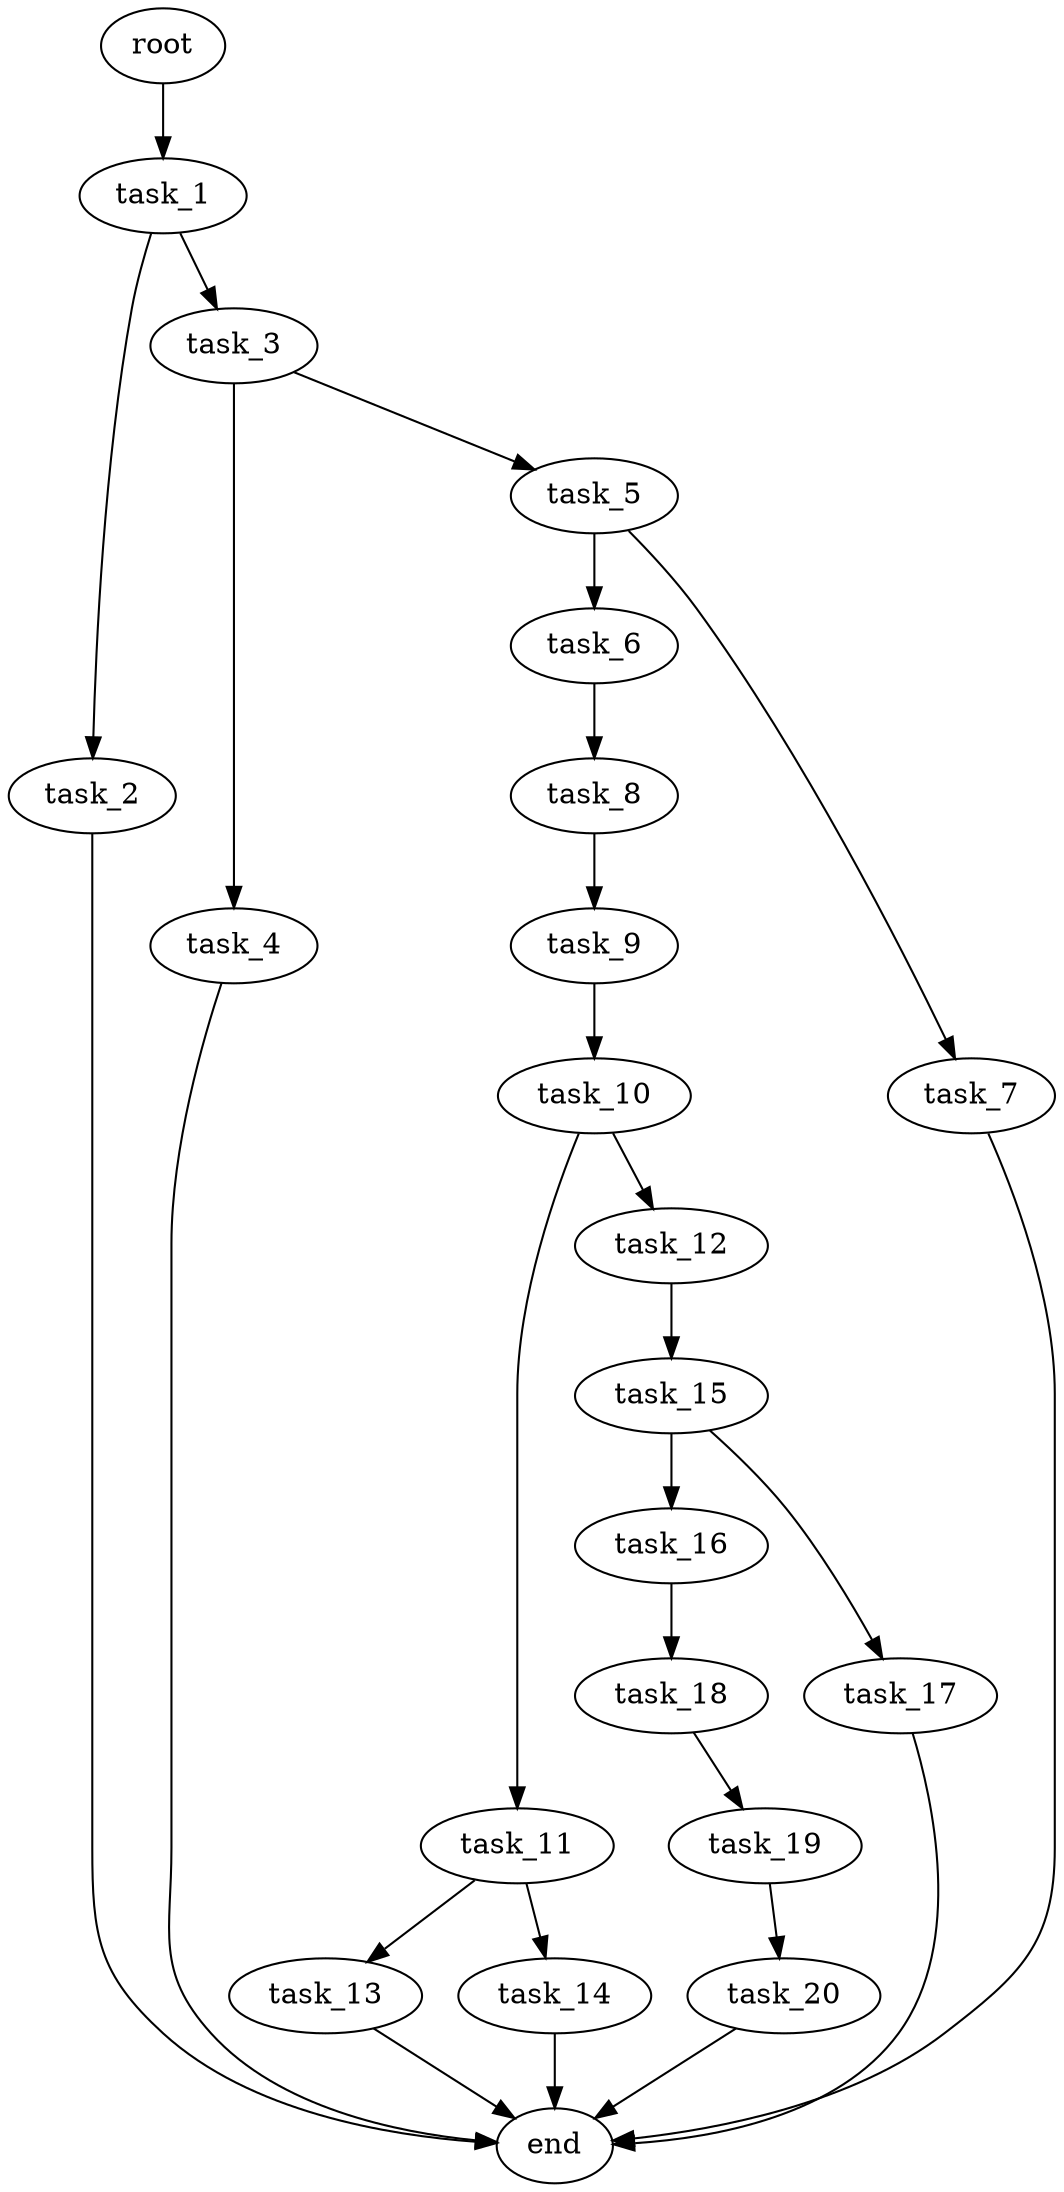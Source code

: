 digraph G {
  root [size="0.000000e+00"];
  task_1 [size="2.684687e+10"];
  task_2 [size="8.517280e+10"];
  task_3 [size="8.307479e+10"];
  task_4 [size="8.675423e+09"];
  task_5 [size="8.816430e+10"];
  task_6 [size="2.439391e+10"];
  task_7 [size="4.647620e+10"];
  task_8 [size="6.103707e+10"];
  task_9 [size="3.790514e+10"];
  task_10 [size="2.879713e+09"];
  task_11 [size="8.509677e+10"];
  task_12 [size="1.819217e+10"];
  task_13 [size="2.121986e+10"];
  task_14 [size="7.978526e+10"];
  task_15 [size="3.404048e+10"];
  task_16 [size="8.803319e+10"];
  task_17 [size="7.012136e+10"];
  task_18 [size="2.763409e+10"];
  task_19 [size="1.025010e+09"];
  task_20 [size="9.480678e+10"];
  end [size="0.000000e+00"];

  root -> task_1 [size="1.000000e-12"];
  task_1 -> task_2 [size="8.517280e+08"];
  task_1 -> task_3 [size="8.307479e+08"];
  task_2 -> end [size="1.000000e-12"];
  task_3 -> task_4 [size="8.675423e+07"];
  task_3 -> task_5 [size="8.816430e+08"];
  task_4 -> end [size="1.000000e-12"];
  task_5 -> task_6 [size="2.439391e+08"];
  task_5 -> task_7 [size="4.647620e+08"];
  task_6 -> task_8 [size="6.103707e+08"];
  task_7 -> end [size="1.000000e-12"];
  task_8 -> task_9 [size="3.790514e+08"];
  task_9 -> task_10 [size="2.879713e+07"];
  task_10 -> task_11 [size="8.509677e+08"];
  task_10 -> task_12 [size="1.819217e+08"];
  task_11 -> task_13 [size="2.121986e+08"];
  task_11 -> task_14 [size="7.978526e+08"];
  task_12 -> task_15 [size="3.404048e+08"];
  task_13 -> end [size="1.000000e-12"];
  task_14 -> end [size="1.000000e-12"];
  task_15 -> task_16 [size="8.803319e+08"];
  task_15 -> task_17 [size="7.012136e+08"];
  task_16 -> task_18 [size="2.763409e+08"];
  task_17 -> end [size="1.000000e-12"];
  task_18 -> task_19 [size="1.025010e+07"];
  task_19 -> task_20 [size="9.480678e+08"];
  task_20 -> end [size="1.000000e-12"];
}
